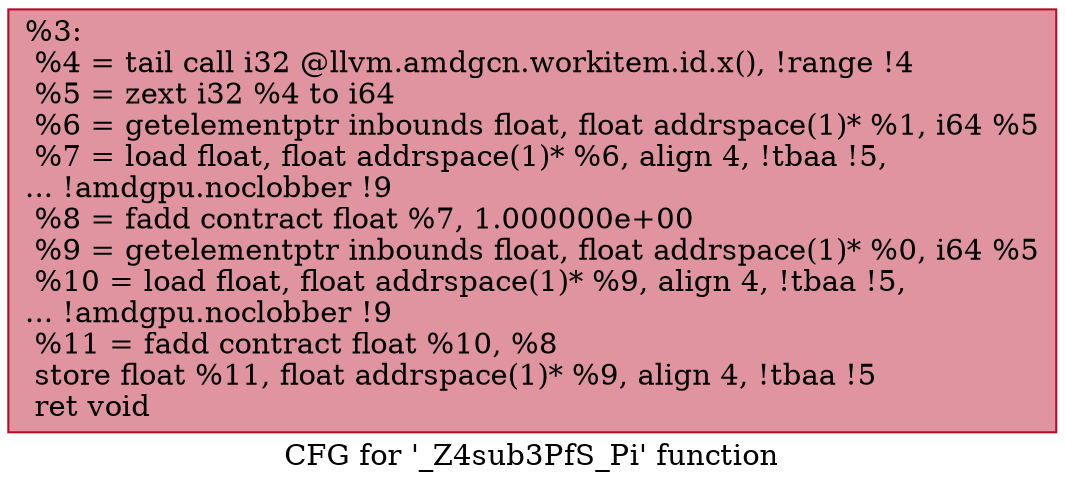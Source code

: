 digraph "CFG for '_Z4sub3PfS_Pi' function" {
	label="CFG for '_Z4sub3PfS_Pi' function";

	Node0x45edcf0 [shape=record,color="#b70d28ff", style=filled, fillcolor="#b70d2870",label="{%3:\l  %4 = tail call i32 @llvm.amdgcn.workitem.id.x(), !range !4\l  %5 = zext i32 %4 to i64\l  %6 = getelementptr inbounds float, float addrspace(1)* %1, i64 %5\l  %7 = load float, float addrspace(1)* %6, align 4, !tbaa !5,\l... !amdgpu.noclobber !9\l  %8 = fadd contract float %7, 1.000000e+00\l  %9 = getelementptr inbounds float, float addrspace(1)* %0, i64 %5\l  %10 = load float, float addrspace(1)* %9, align 4, !tbaa !5,\l... !amdgpu.noclobber !9\l  %11 = fadd contract float %10, %8\l  store float %11, float addrspace(1)* %9, align 4, !tbaa !5\l  ret void\l}"];
}

